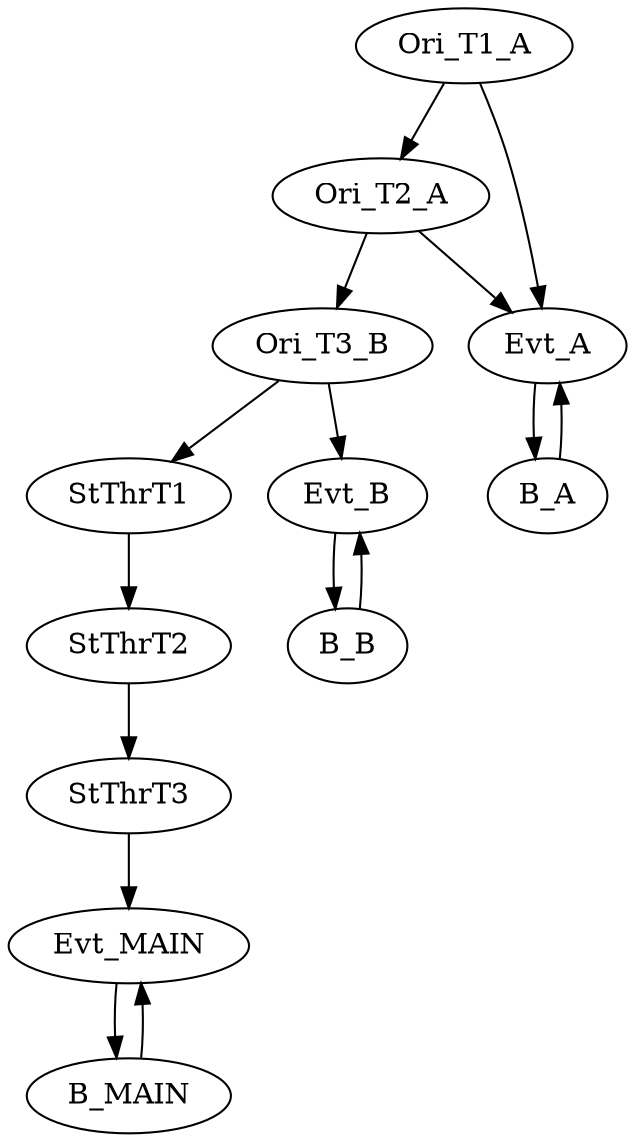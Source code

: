 digraph g {
name="Test_Origin_and_Start_Thread";

graph []
edge  [type="defdst"]

subgraph cpu1 {
  node  [cpu="1" fid=1 pattern=MAIN]

  Ori_T1_A  [type="origin",       patentry="1", toffs=0, thread=1];
  Ori_T2_A  [type="origin",       patentry="0", toffs=0, thread=2];
  Ori_T3_B  [type="origin",       patentry="0", toffs=0, thread=3];
  
  StThrT1   [type="startthread",  patentry="0", toffs=  235, startoffs=0;       thread="0x2"];
  StThrT2   [type="startthread",  patentry="0", toffs=  235, startoffs=10000000;  thread="0x4"];
  StThrT3   [type="startthread",  patentry="0", toffs=10000, startoffs=0;       thread="0x8"];
  
  Evt_MAIN  [type="tmsg",         patentry="0", toffs=20000, evtno=1, par="0x01"];
  B_MAIN    [type="block",        patexit="1",  tperiod=1000000000, qlo="1"];
  
  Evt_A     [type="tmsg",         pattern="A", patentry="1", toffs=1000, evtno=2, par="0x02"];
  B_A       [type="block",        pattern="A", patexit="1", tperiod=300000000, qlo="1"];
  
  Evt_B     [type="tmsg",         pattern="B", patentry="1", toffs=0, evtno=3, par="0x03"];
  B_B       [type="block",        pattern="B", patexit="1", tperiod=200000000, qlo="1"];
  
  Ori_T1_A -> Ori_T2_A -> Ori_T3_B -> StThrT1 -> StThrT2 -> StThrT3 -> Evt_MAIN   -> B_MAIN -> Evt_MAIN
  
  Evt_A -> B_A -> Evt_A
  Evt_B -> B_B -> Evt_B
  
  Ori_T1_A -> Evt_A [type="origindst"];
  Ori_T2_A -> Evt_A [type="origindst"];
  Ori_T3_B -> Evt_B [type="origindst"];

}



}
